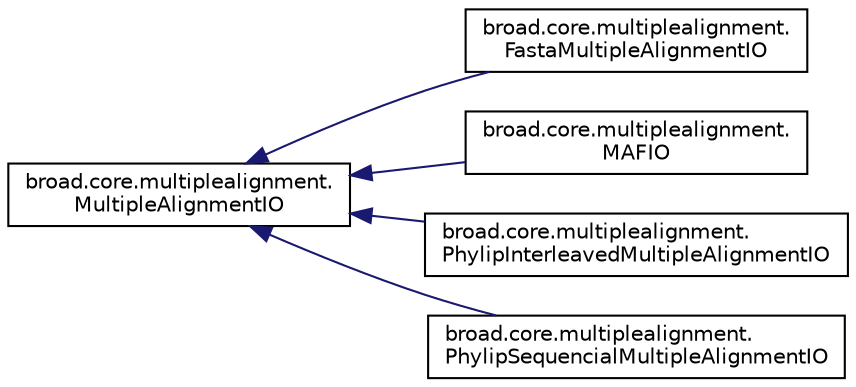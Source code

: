 digraph "Graphical Class Hierarchy"
{
  edge [fontname="Helvetica",fontsize="10",labelfontname="Helvetica",labelfontsize="10"];
  node [fontname="Helvetica",fontsize="10",shape=record];
  rankdir="LR";
  Node1 [label="broad.core.multiplealignment.\lMultipleAlignmentIO",height=0.2,width=0.4,color="black", fillcolor="white", style="filled",URL="$interfacebroad_1_1core_1_1multiplealignment_1_1_multiple_alignment_i_o.html"];
  Node1 -> Node2 [dir="back",color="midnightblue",fontsize="10",style="solid",fontname="Helvetica"];
  Node2 [label="broad.core.multiplealignment.\lFastaMultipleAlignmentIO",height=0.2,width=0.4,color="black", fillcolor="white", style="filled",URL="$classbroad_1_1core_1_1multiplealignment_1_1_fasta_multiple_alignment_i_o.html"];
  Node1 -> Node3 [dir="back",color="midnightblue",fontsize="10",style="solid",fontname="Helvetica"];
  Node3 [label="broad.core.multiplealignment.\lMAFIO",height=0.2,width=0.4,color="black", fillcolor="white", style="filled",URL="$classbroad_1_1core_1_1multiplealignment_1_1_m_a_f_i_o.html"];
  Node1 -> Node4 [dir="back",color="midnightblue",fontsize="10",style="solid",fontname="Helvetica"];
  Node4 [label="broad.core.multiplealignment.\lPhylipInterleavedMultipleAlignmentIO",height=0.2,width=0.4,color="black", fillcolor="white", style="filled",URL="$classbroad_1_1core_1_1multiplealignment_1_1_phylip_interleaved_multiple_alignment_i_o.html"];
  Node1 -> Node5 [dir="back",color="midnightblue",fontsize="10",style="solid",fontname="Helvetica"];
  Node5 [label="broad.core.multiplealignment.\lPhylipSequencialMultipleAlignmentIO",height=0.2,width=0.4,color="black", fillcolor="white", style="filled",URL="$classbroad_1_1core_1_1multiplealignment_1_1_phylip_sequencial_multiple_alignment_i_o.html"];
}
